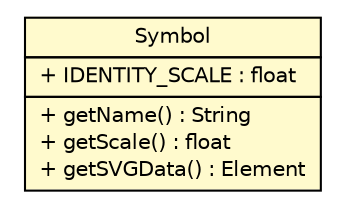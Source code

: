 #!/usr/local/bin/dot
#
# Class diagram 
# Generated by UMLGraph version 5.2 (http://www.umlgraph.org/)
#

digraph G {
	edge [fontname="Helvetica",fontsize=10,labelfontname="Helvetica",labelfontsize=10];
	node [fontname="Helvetica",fontsize=10,shape=plaintext];
	nodesep=0.25;
	ranksep=0.5;
	// dip.world.variant.data.Symbol
	c10546 [label=<<table title="dip.world.variant.data.Symbol" border="0" cellborder="1" cellspacing="0" cellpadding="2" port="p" bgcolor="lemonChiffon" href="./Symbol.html">
		<tr><td><table border="0" cellspacing="0" cellpadding="1">
<tr><td align="center" balign="center"> Symbol </td></tr>
		</table></td></tr>
		<tr><td><table border="0" cellspacing="0" cellpadding="1">
<tr><td align="left" balign="left"> + IDENTITY_SCALE : float </td></tr>
		</table></td></tr>
		<tr><td><table border="0" cellspacing="0" cellpadding="1">
<tr><td align="left" balign="left"> + getName() : String </td></tr>
<tr><td align="left" balign="left"> + getScale() : float </td></tr>
<tr><td align="left" balign="left"> + getSVGData() : Element </td></tr>
		</table></td></tr>
		</table>>, fontname="Helvetica", fontcolor="black", fontsize=10.0];
}

